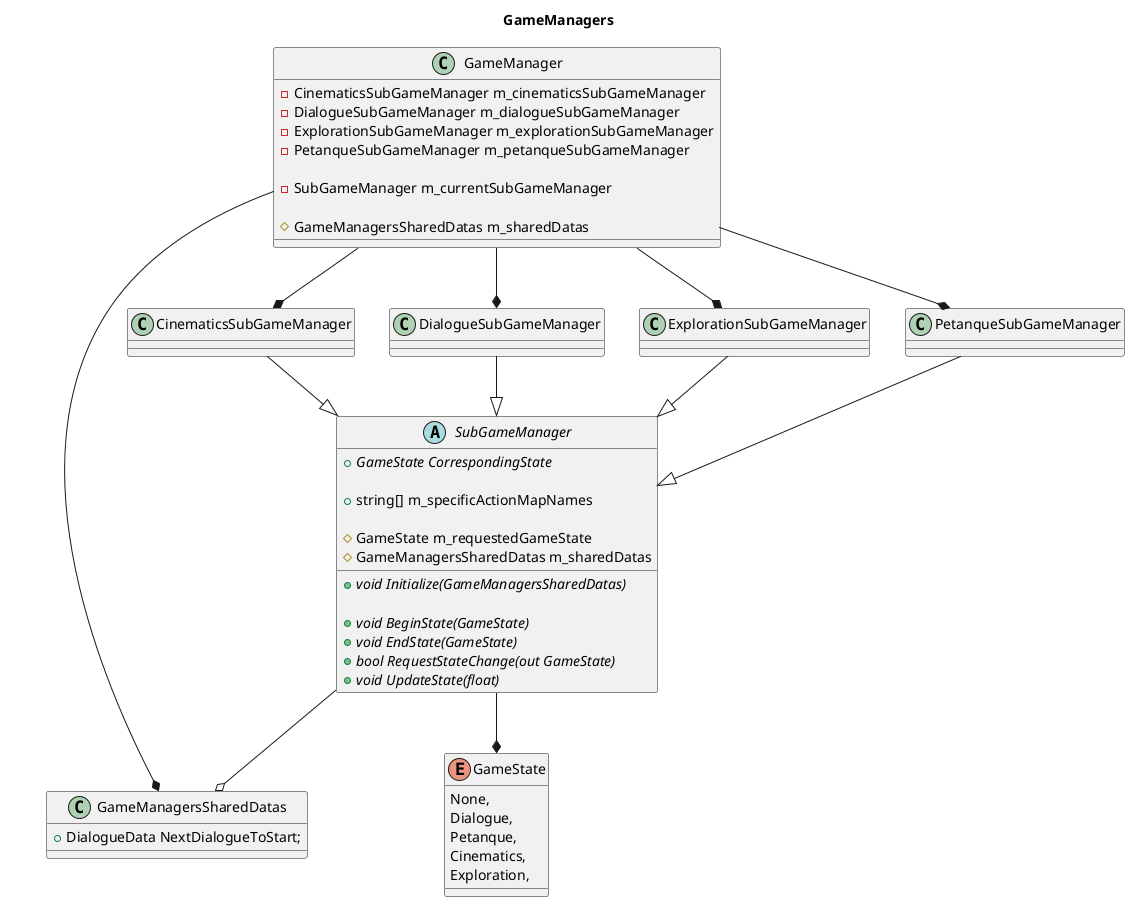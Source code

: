 @startuml

title GameManagers

enum GameState
{
    None,
    Dialogue,
    Petanque,
    Cinematics,
    Exploration,
}


class GameManagersSharedDatas
{
    + DialogueData NextDialogueToStart;
}

' SubGameManagers
abstract class SubGameManager
{
    + {abstract} GameState CorrespondingState
    
    + string[] m_specificActionMapNames
    
    # GameState m_requestedGameState
    # GameManagersSharedDatas m_sharedDatas
    
    + {abstract} void Initialize(GameManagersSharedDatas)
    
    + {abstract} void BeginState(GameState)
    + {abstract} void EndState(GameState)
    + {abstract} bool RequestStateChange(out GameState)
    + {abstract} void UpdateState(float)
}

class CinematicsSubGameManager
CinematicsSubGameManager --|> SubGameManager

class DialogueSubGameManager
DialogueSubGameManager --|> SubGameManager

class ExplorationSubGameManager
ExplorationSubGameManager --|> SubGameManager

class PetanqueSubGameManager
PetanqueSubGameManager --|> SubGameManager

SubGameManager --o GameManagersSharedDatas


class GameManager
{   
    - CinematicsSubGameManager m_cinematicsSubGameManager
    - DialogueSubGameManager m_dialogueSubGameManager
    - ExplorationSubGameManager m_explorationSubGameManager
    - PetanqueSubGameManager m_petanqueSubGameManager
    
    - SubGameManager m_currentSubGameManager
    
    # GameManagersSharedDatas m_sharedDatas

}

SubGameManager --* GameState

GameManager --* CinematicsSubGameManager
GameManager --* DialogueSubGameManager
GameManager --* ExplorationSubGameManager
GameManager --* PetanqueSubGameManager

GameManager --* GameManagersSharedDatas


@enduml